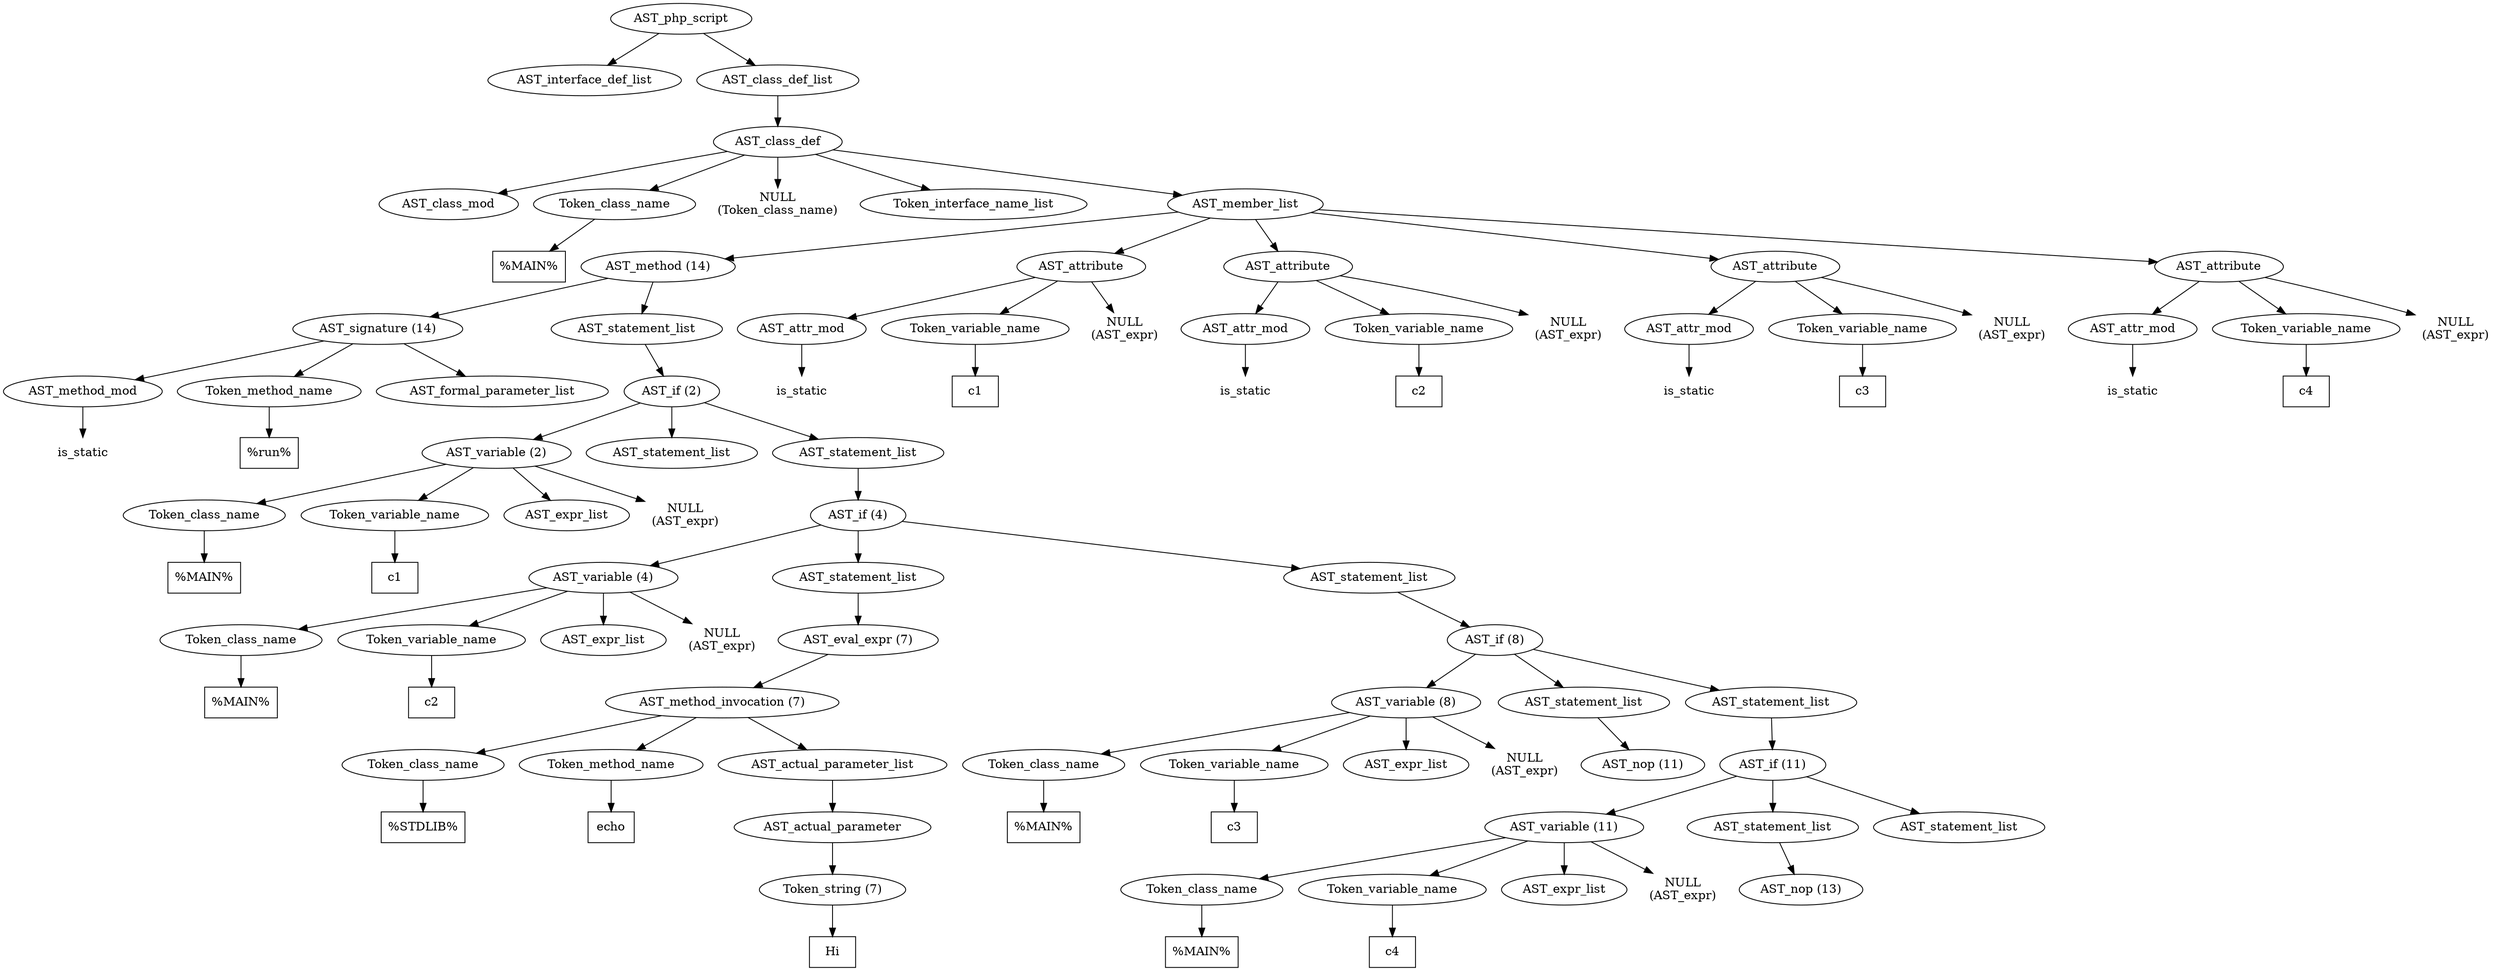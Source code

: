 /*
 * AST in dot format generated by phc -- the PHP compiler
 */

digraph AST {
node_0 [label="AST_php_script"];
node_1 [label="AST_interface_def_list"];
node_2 [label="AST_class_def_list"];
node_3 [label="AST_class_def"];
node_4 [label="AST_class_mod"];
node_5 [label="Token_class_name"];
node_6 [label="%MAIN%", shape=box]
node_5 -> node_6;
node_7 [label="NULL\n(Token_class_name)", shape=plaintext]
node_8 [label="Token_interface_name_list"];
node_9 [label="AST_member_list"];
node_10 [label="AST_method (14)"];
node_11 [label="AST_signature (14)"];
node_12 [label="AST_method_mod"];
node_13 [label="is_static", shape=plaintext]
node_12 -> node_13;
node_14 [label="Token_method_name"];
node_15 [label="%run%", shape=box]
node_14 -> node_15;
node_16 [label="AST_formal_parameter_list"];
node_11 -> node_16;
node_11 -> node_14;
node_11 -> node_12;
node_17 [label="AST_statement_list"];
node_18 [label="AST_if (2)"];
node_19 [label="AST_variable (2)"];
node_20 [label="Token_class_name"];
node_21 [label="%MAIN%", shape=box]
node_20 -> node_21;
node_22 [label="Token_variable_name"];
node_23 [label="c1", shape=box]
node_22 -> node_23;
node_24 [label="AST_expr_list"];
node_25 [label="NULL\n(AST_expr)", shape=plaintext]
node_19 -> node_25;
node_19 -> node_24;
node_19 -> node_22;
node_19 -> node_20;
node_26 [label="AST_statement_list"];
node_27 [label="AST_statement_list"];
node_28 [label="AST_if (4)"];
node_29 [label="AST_variable (4)"];
node_30 [label="Token_class_name"];
node_31 [label="%MAIN%", shape=box]
node_30 -> node_31;
node_32 [label="Token_variable_name"];
node_33 [label="c2", shape=box]
node_32 -> node_33;
node_34 [label="AST_expr_list"];
node_35 [label="NULL\n(AST_expr)", shape=plaintext]
node_29 -> node_35;
node_29 -> node_34;
node_29 -> node_32;
node_29 -> node_30;
node_36 [label="AST_statement_list"];
node_37 [label="AST_eval_expr (7)"];
node_38 [label="AST_method_invocation (7)"];
node_39 [label="Token_class_name"];
node_40 [label="%STDLIB%", shape=box]
node_39 -> node_40;
node_41 [label="Token_method_name"];
node_42 [label="echo", shape=box]
node_41 -> node_42;
node_43 [label="AST_actual_parameter_list"];
node_44 [label="AST_actual_parameter"];
node_45 [label="Token_string (7)"];
node_46 [label="Hi", shape=box]
node_45 -> node_46;
node_44 -> node_45;
node_43 -> node_44;
node_38 -> node_43;
node_38 -> node_41;
node_38 -> node_39;
node_37 -> node_38;
node_36 -> node_37;
node_47 [label="AST_statement_list"];
node_48 [label="AST_if (8)"];
node_49 [label="AST_variable (8)"];
node_50 [label="Token_class_name"];
node_51 [label="%MAIN%", shape=box]
node_50 -> node_51;
node_52 [label="Token_variable_name"];
node_53 [label="c3", shape=box]
node_52 -> node_53;
node_54 [label="AST_expr_list"];
node_55 [label="NULL\n(AST_expr)", shape=plaintext]
node_49 -> node_55;
node_49 -> node_54;
node_49 -> node_52;
node_49 -> node_50;
node_56 [label="AST_statement_list"];
node_57 [label="AST_nop (11)"];
node_56 -> node_57;
node_58 [label="AST_statement_list"];
node_59 [label="AST_if (11)"];
node_60 [label="AST_variable (11)"];
node_61 [label="Token_class_name"];
node_62 [label="%MAIN%", shape=box]
node_61 -> node_62;
node_63 [label="Token_variable_name"];
node_64 [label="c4", shape=box]
node_63 -> node_64;
node_65 [label="AST_expr_list"];
node_66 [label="NULL\n(AST_expr)", shape=plaintext]
node_60 -> node_66;
node_60 -> node_65;
node_60 -> node_63;
node_60 -> node_61;
node_67 [label="AST_statement_list"];
node_68 [label="AST_nop (13)"];
node_67 -> node_68;
node_69 [label="AST_statement_list"];
node_59 -> node_69;
node_59 -> node_67;
node_59 -> node_60;
node_58 -> node_59;
node_48 -> node_58;
node_48 -> node_56;
node_48 -> node_49;
node_47 -> node_48;
node_28 -> node_47;
node_28 -> node_36;
node_28 -> node_29;
node_27 -> node_28;
node_18 -> node_27;
node_18 -> node_26;
node_18 -> node_19;
node_17 -> node_18;
node_10 -> node_17;
node_10 -> node_11;
node_70 [label="AST_attribute"];
node_71 [label="AST_attr_mod"];
node_72 [label="is_static", shape=plaintext]
node_71 -> node_72;
node_73 [label="Token_variable_name"];
node_74 [label="c1", shape=box]
node_73 -> node_74;
node_75 [label="NULL\n(AST_expr)", shape=plaintext]
node_70 -> node_75;
node_70 -> node_73;
node_70 -> node_71;
node_76 [label="AST_attribute"];
node_77 [label="AST_attr_mod"];
node_78 [label="is_static", shape=plaintext]
node_77 -> node_78;
node_79 [label="Token_variable_name"];
node_80 [label="c2", shape=box]
node_79 -> node_80;
node_81 [label="NULL\n(AST_expr)", shape=plaintext]
node_76 -> node_81;
node_76 -> node_79;
node_76 -> node_77;
node_82 [label="AST_attribute"];
node_83 [label="AST_attr_mod"];
node_84 [label="is_static", shape=plaintext]
node_83 -> node_84;
node_85 [label="Token_variable_name"];
node_86 [label="c3", shape=box]
node_85 -> node_86;
node_87 [label="NULL\n(AST_expr)", shape=plaintext]
node_82 -> node_87;
node_82 -> node_85;
node_82 -> node_83;
node_88 [label="AST_attribute"];
node_89 [label="AST_attr_mod"];
node_90 [label="is_static", shape=plaintext]
node_89 -> node_90;
node_91 [label="Token_variable_name"];
node_92 [label="c4", shape=box]
node_91 -> node_92;
node_93 [label="NULL\n(AST_expr)", shape=plaintext]
node_88 -> node_93;
node_88 -> node_91;
node_88 -> node_89;
node_9 -> node_88;
node_9 -> node_82;
node_9 -> node_76;
node_9 -> node_70;
node_9 -> node_10;
node_3 -> node_9;
node_3 -> node_8;
node_3 -> node_7;
node_3 -> node_5;
node_3 -> node_4;
node_2 -> node_3;
node_0 -> node_2;
node_0 -> node_1;
}
